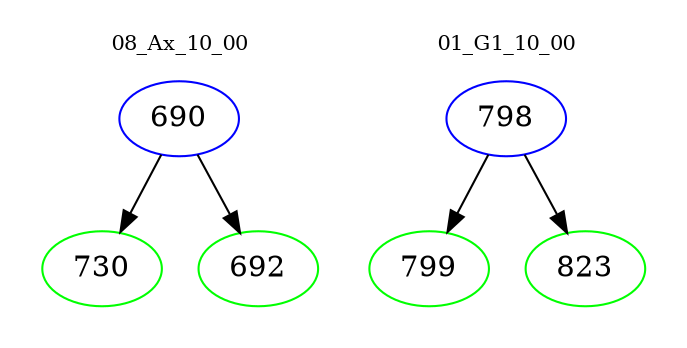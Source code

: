 digraph{
subgraph cluster_0 {
color = white
label = "08_Ax_10_00";
fontsize=10;
T0_690 [label="690", color="blue"]
T0_690 -> T0_730 [color="black"]
T0_730 [label="730", color="green"]
T0_690 -> T0_692 [color="black"]
T0_692 [label="692", color="green"]
}
subgraph cluster_1 {
color = white
label = "01_G1_10_00";
fontsize=10;
T1_798 [label="798", color="blue"]
T1_798 -> T1_799 [color="black"]
T1_799 [label="799", color="green"]
T1_798 -> T1_823 [color="black"]
T1_823 [label="823", color="green"]
}
}
